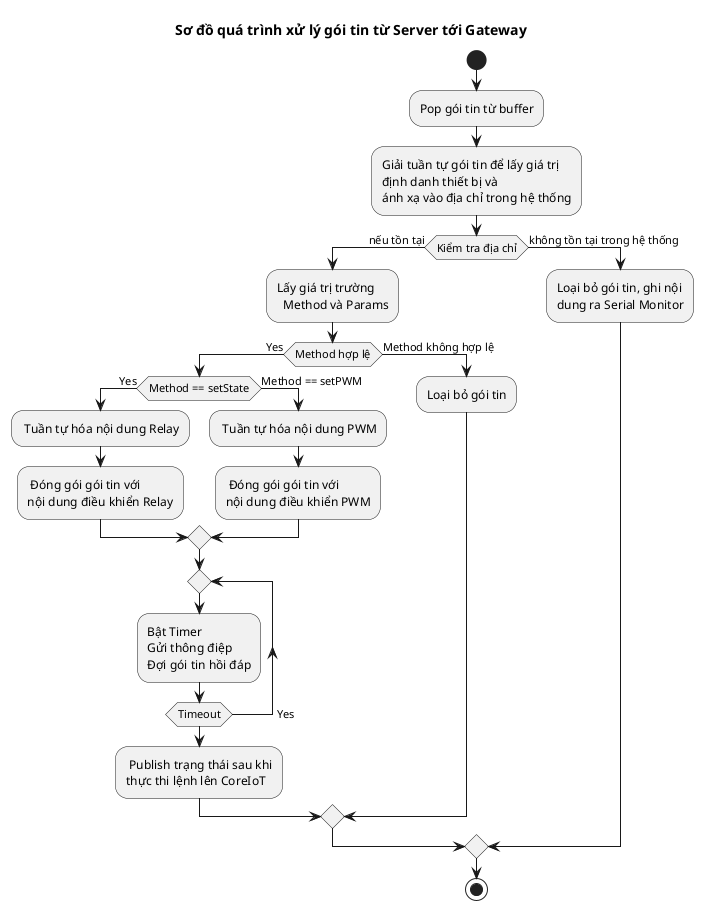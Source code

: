 @startuml gateway_ack
title Sơ đồ quá trình xử lý gói tin từ Server tới Gateway

start
    :Pop gói tin từ buffer;
    :Giải tuần tự gói tin để lấy giá trị
    định danh thiết bị và
    ánh xạ vào địa chỉ trong hệ thống;

    ' note right
    '     Chỉ có gateway mới xử lý gói tin này
    ' end note

    if (Kiểm tra địa chỉ) then (nếu tồn tại)
        :Lấy giá trị trường
          Method và Params;
        if (Method hợp lệ) then (Yes)
            if (Method == setState) then (Yes)
                : Tuần tự hóa nội dung Relay;
                : Đóng gói gói tin với
                nội dung điều khiển Relay;
            else (Method == setPWM)
                : Tuần tự hóa nội dung PWM;
                : Đóng gói gói tin với
                nội dung điều khiển PWM;
            endif
            repeat
                :Bật Timer
                Gửi thông điệp
                Đợi gói tin hồi đáp;
            repeat while (Timeout)->Yes
            : Publish trạng thái sau khi
            thực thi lệnh lên CoreIoT;
        else (Method không hợp lệ)
            :Loại bỏ gói tin;
        endif
    else (không tồn tại trong hệ thống)
        :Loại bỏ gói tin, ghi nội
        dung ra Serial Monitor;
    endif
stop
@enduml